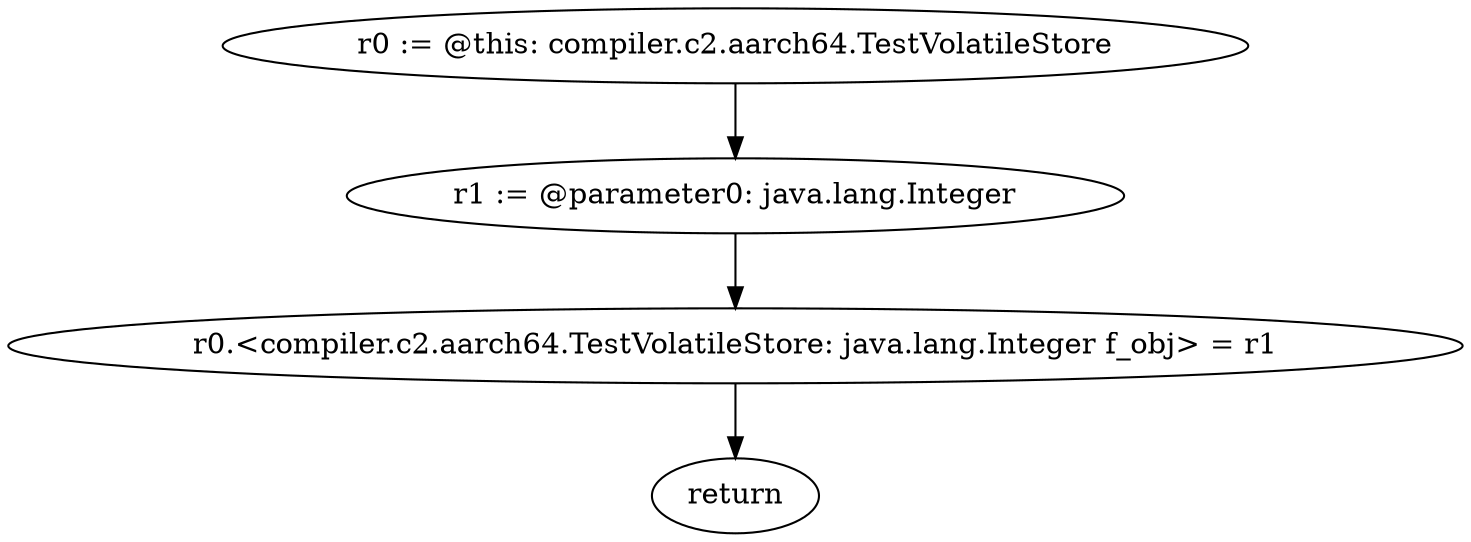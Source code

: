 digraph "unitGraph" {
    "r0 := @this: compiler.c2.aarch64.TestVolatileStore"
    "r1 := @parameter0: java.lang.Integer"
    "r0.<compiler.c2.aarch64.TestVolatileStore: java.lang.Integer f_obj> = r1"
    "return"
    "r0 := @this: compiler.c2.aarch64.TestVolatileStore"->"r1 := @parameter0: java.lang.Integer";
    "r1 := @parameter0: java.lang.Integer"->"r0.<compiler.c2.aarch64.TestVolatileStore: java.lang.Integer f_obj> = r1";
    "r0.<compiler.c2.aarch64.TestVolatileStore: java.lang.Integer f_obj> = r1"->"return";
}
